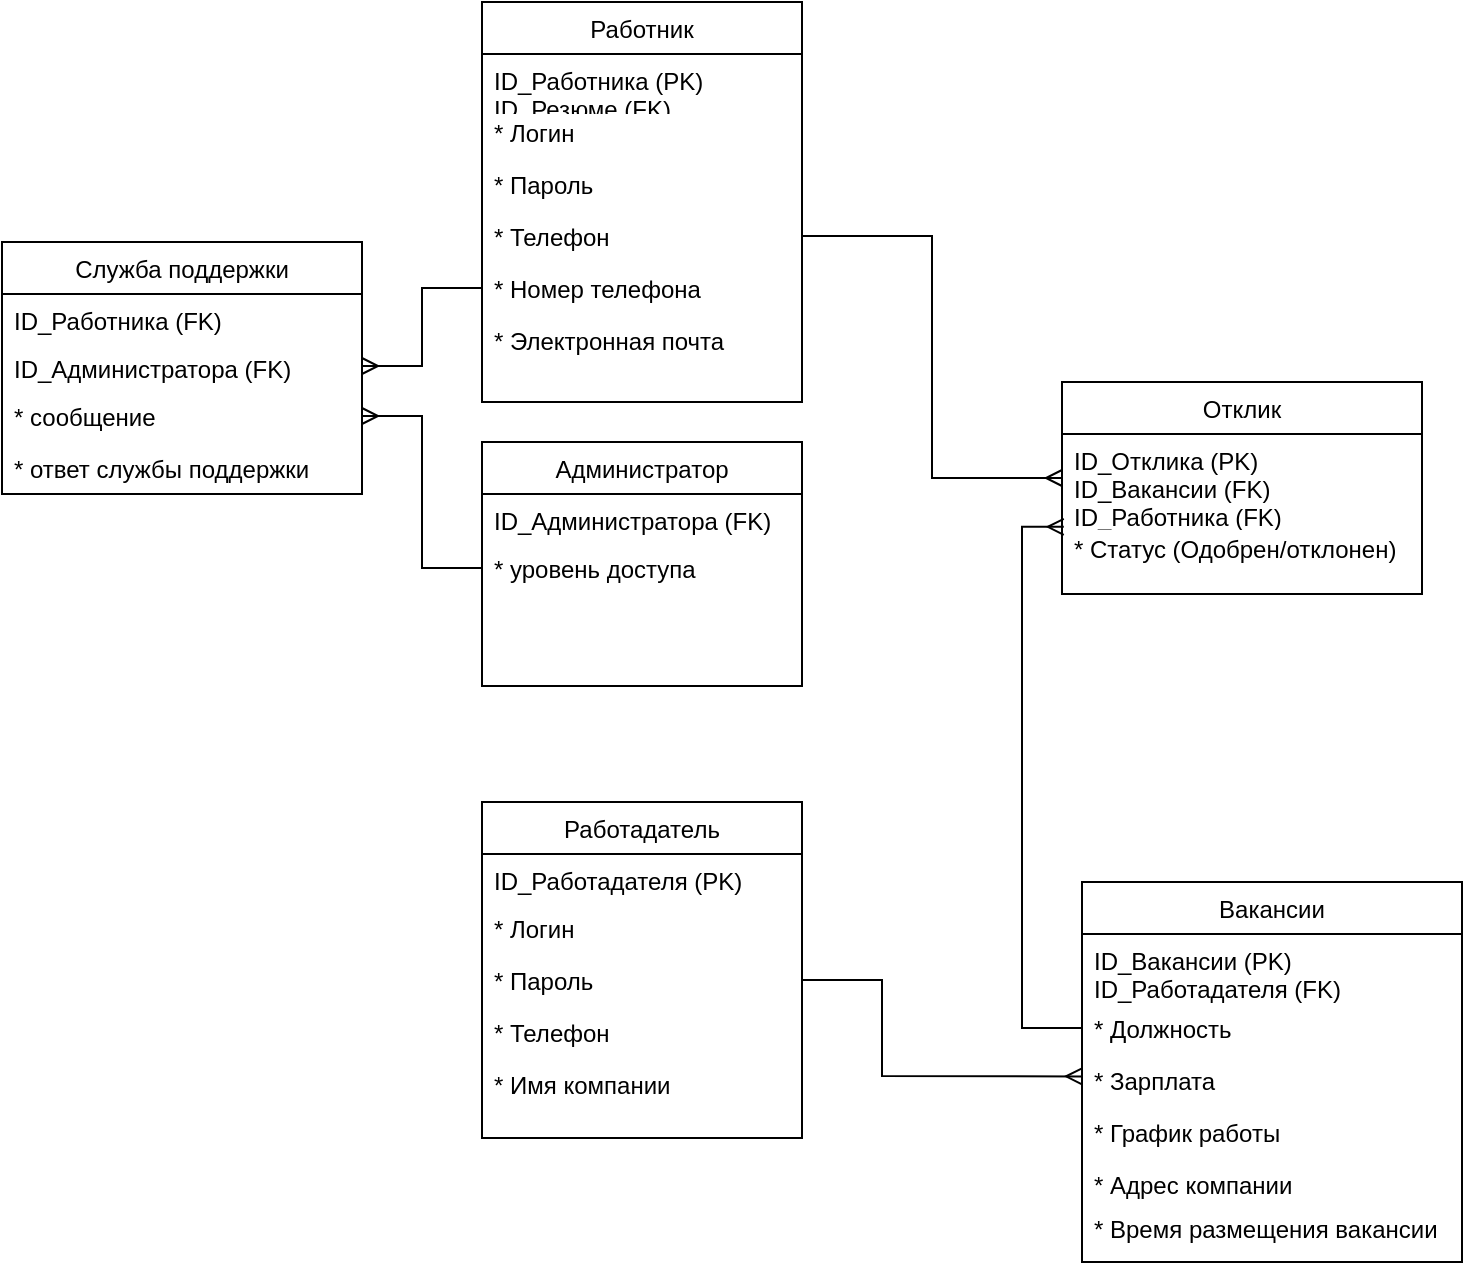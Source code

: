 <mxfile version="24.7.17">
  <diagram name="Страница — 1" id="2wP4ERP8vOAwc15nBko5">
    <mxGraphModel dx="1146" dy="775" grid="1" gridSize="10" guides="1" tooltips="1" connect="1" arrows="1" fold="1" page="1" pageScale="1" pageWidth="2339" pageHeight="3300" math="0" shadow="0">
      <root>
        <mxCell id="0" />
        <mxCell id="1" parent="0" />
        <mxCell id="Ngp7V2fDBUBwYiKxjSfk-1" value="Работник" style="swimlane;fontStyle=0;align=center;verticalAlign=top;childLayout=stackLayout;horizontal=1;startSize=26;horizontalStack=0;resizeParent=1;resizeLast=0;collapsible=1;marginBottom=0;rounded=0;shadow=0;strokeWidth=1;" parent="1" vertex="1">
          <mxGeometry x="480" y="200" width="160" height="200" as="geometry">
            <mxRectangle x="130" y="380" width="160" height="26" as="alternateBounds" />
          </mxGeometry>
        </mxCell>
        <mxCell id="Ngp7V2fDBUBwYiKxjSfk-2" value="ID_Работника (PK)&#xa;ID_Резюме (FK)" style="text;align=left;verticalAlign=top;spacingLeft=4;spacingRight=4;overflow=hidden;rotatable=0;points=[[0,0.5],[1,0.5]];portConstraint=eastwest;" parent="Ngp7V2fDBUBwYiKxjSfk-1" vertex="1">
          <mxGeometry y="26" width="160" height="26" as="geometry" />
        </mxCell>
        <mxCell id="Ngp7V2fDBUBwYiKxjSfk-4" value="* Логин" style="text;align=left;verticalAlign=top;spacingLeft=4;spacingRight=4;overflow=hidden;rotatable=0;points=[[0,0.5],[1,0.5]];portConstraint=eastwest;" parent="Ngp7V2fDBUBwYiKxjSfk-1" vertex="1">
          <mxGeometry y="52" width="160" height="26" as="geometry" />
        </mxCell>
        <mxCell id="Ngp7V2fDBUBwYiKxjSfk-5" value="* Пароль" style="text;align=left;verticalAlign=top;spacingLeft=4;spacingRight=4;overflow=hidden;rotatable=0;points=[[0,0.5],[1,0.5]];portConstraint=eastwest;" parent="Ngp7V2fDBUBwYiKxjSfk-1" vertex="1">
          <mxGeometry y="78" width="160" height="26" as="geometry" />
        </mxCell>
        <mxCell id="Ngp7V2fDBUBwYiKxjSfk-6" value="* Телефон" style="text;align=left;verticalAlign=top;spacingLeft=4;spacingRight=4;overflow=hidden;rotatable=0;points=[[0,0.5],[1,0.5]];portConstraint=eastwest;" parent="Ngp7V2fDBUBwYiKxjSfk-1" vertex="1">
          <mxGeometry y="104" width="160" height="26" as="geometry" />
        </mxCell>
        <mxCell id="Ngp7V2fDBUBwYiKxjSfk-7" value="* Номер телефона" style="text;align=left;verticalAlign=top;spacingLeft=4;spacingRight=4;overflow=hidden;rotatable=0;points=[[0,0.5],[1,0.5]];portConstraint=eastwest;" parent="Ngp7V2fDBUBwYiKxjSfk-1" vertex="1">
          <mxGeometry y="130" width="160" height="26" as="geometry" />
        </mxCell>
        <mxCell id="Ngp7V2fDBUBwYiKxjSfk-8" value="* Электронная почта" style="text;align=left;verticalAlign=top;spacingLeft=4;spacingRight=4;overflow=hidden;rotatable=0;points=[[0,0.5],[1,0.5]];portConstraint=eastwest;" parent="Ngp7V2fDBUBwYiKxjSfk-1" vertex="1">
          <mxGeometry y="156" width="160" height="26" as="geometry" />
        </mxCell>
        <mxCell id="Ngp7V2fDBUBwYiKxjSfk-17" value="Отклик" style="swimlane;fontStyle=0;align=center;verticalAlign=top;childLayout=stackLayout;horizontal=1;startSize=26;horizontalStack=0;resizeParent=1;resizeLast=0;collapsible=1;marginBottom=0;rounded=0;shadow=0;strokeWidth=1;" parent="1" vertex="1">
          <mxGeometry x="770" y="390" width="180" height="106" as="geometry">
            <mxRectangle x="130" y="380" width="160" height="26" as="alternateBounds" />
          </mxGeometry>
        </mxCell>
        <mxCell id="Ngp7V2fDBUBwYiKxjSfk-18" value="ID_Отклика (PK)&#xa;ID_Вакансии (FK)&#xa;ID_Работника (FK)&#xa;" style="text;align=left;verticalAlign=top;spacingLeft=4;spacingRight=4;overflow=hidden;rotatable=0;points=[[0,0.5],[1,0.5]];portConstraint=eastwest;" parent="Ngp7V2fDBUBwYiKxjSfk-17" vertex="1">
          <mxGeometry y="26" width="180" height="44" as="geometry" />
        </mxCell>
        <mxCell id="Ngp7V2fDBUBwYiKxjSfk-20" value="* Статус (Одобрен/отклонен)" style="text;align=left;verticalAlign=top;spacingLeft=4;spacingRight=4;overflow=hidden;rotatable=0;points=[[0,0.5],[1,0.5]];portConstraint=eastwest;" parent="Ngp7V2fDBUBwYiKxjSfk-17" vertex="1">
          <mxGeometry y="70" width="180" height="26" as="geometry" />
        </mxCell>
        <mxCell id="Ngp7V2fDBUBwYiKxjSfk-40" value="Вакансии" style="swimlane;fontStyle=0;align=center;verticalAlign=top;childLayout=stackLayout;horizontal=1;startSize=26;horizontalStack=0;resizeParent=1;resizeLast=0;collapsible=1;marginBottom=0;rounded=0;shadow=0;strokeWidth=1;" parent="1" vertex="1">
          <mxGeometry x="780" y="640" width="190" height="190" as="geometry">
            <mxRectangle x="130" y="380" width="160" height="26" as="alternateBounds" />
          </mxGeometry>
        </mxCell>
        <mxCell id="Ngp7V2fDBUBwYiKxjSfk-41" value="ID_Вакансии (PK)&#xa;ID_Работадателя (FK)&#xa;" style="text;align=left;verticalAlign=top;spacingLeft=4;spacingRight=4;overflow=hidden;rotatable=0;points=[[0,0.5],[1,0.5]];portConstraint=eastwest;" parent="Ngp7V2fDBUBwYiKxjSfk-40" vertex="1">
          <mxGeometry y="26" width="190" height="34" as="geometry" />
        </mxCell>
        <mxCell id="Ngp7V2fDBUBwYiKxjSfk-42" value="* Должность" style="text;align=left;verticalAlign=top;spacingLeft=4;spacingRight=4;overflow=hidden;rotatable=0;points=[[0,0.5],[1,0.5]];portConstraint=eastwest;" parent="Ngp7V2fDBUBwYiKxjSfk-40" vertex="1">
          <mxGeometry y="60" width="190" height="26" as="geometry" />
        </mxCell>
        <mxCell id="Ngp7V2fDBUBwYiKxjSfk-43" value="* Зарплата" style="text;align=left;verticalAlign=top;spacingLeft=4;spacingRight=4;overflow=hidden;rotatable=0;points=[[0,0.5],[1,0.5]];portConstraint=eastwest;" parent="Ngp7V2fDBUBwYiKxjSfk-40" vertex="1">
          <mxGeometry y="86" width="190" height="26" as="geometry" />
        </mxCell>
        <mxCell id="Ngp7V2fDBUBwYiKxjSfk-44" value="* График работы" style="text;align=left;verticalAlign=top;spacingLeft=4;spacingRight=4;overflow=hidden;rotatable=0;points=[[0,0.5],[1,0.5]];portConstraint=eastwest;" parent="Ngp7V2fDBUBwYiKxjSfk-40" vertex="1">
          <mxGeometry y="112" width="190" height="26" as="geometry" />
        </mxCell>
        <mxCell id="Ngp7V2fDBUBwYiKxjSfk-45" value="* Адрес компании" style="text;align=left;verticalAlign=top;spacingLeft=4;spacingRight=4;overflow=hidden;rotatable=0;points=[[0,0.5],[1,0.5]];portConstraint=eastwest;" parent="Ngp7V2fDBUBwYiKxjSfk-40" vertex="1">
          <mxGeometry y="138" width="190" height="22" as="geometry" />
        </mxCell>
        <mxCell id="Tu_SAbesiqPdsn4VlmVh-1" value="* Время размещения вакансии" style="text;align=left;verticalAlign=top;spacingLeft=4;spacingRight=4;overflow=hidden;rotatable=0;points=[[0,0.5],[1,0.5]];portConstraint=eastwest;" parent="Ngp7V2fDBUBwYiKxjSfk-40" vertex="1">
          <mxGeometry y="160" width="190" height="22" as="geometry" />
        </mxCell>
        <mxCell id="Ngp7V2fDBUBwYiKxjSfk-47" value="Работадатель" style="swimlane;fontStyle=0;align=center;verticalAlign=top;childLayout=stackLayout;horizontal=1;startSize=26;horizontalStack=0;resizeParent=1;resizeLast=0;collapsible=1;marginBottom=0;rounded=0;shadow=0;strokeWidth=1;" parent="1" vertex="1">
          <mxGeometry x="480" y="600" width="160" height="168" as="geometry">
            <mxRectangle x="130" y="380" width="160" height="26" as="alternateBounds" />
          </mxGeometry>
        </mxCell>
        <mxCell id="Ngp7V2fDBUBwYiKxjSfk-48" value="ID_Работадателя (PK)" style="text;align=left;verticalAlign=top;spacingLeft=4;spacingRight=4;overflow=hidden;rotatable=0;points=[[0,0.5],[1,0.5]];portConstraint=eastwest;" parent="Ngp7V2fDBUBwYiKxjSfk-47" vertex="1">
          <mxGeometry y="26" width="160" height="24" as="geometry" />
        </mxCell>
        <mxCell id="Ngp7V2fDBUBwYiKxjSfk-49" value="* Логин " style="text;align=left;verticalAlign=top;spacingLeft=4;spacingRight=4;overflow=hidden;rotatable=0;points=[[0,0.5],[1,0.5]];portConstraint=eastwest;" parent="Ngp7V2fDBUBwYiKxjSfk-47" vertex="1">
          <mxGeometry y="50" width="160" height="26" as="geometry" />
        </mxCell>
        <mxCell id="Ngp7V2fDBUBwYiKxjSfk-50" value="* Пароль" style="text;align=left;verticalAlign=top;spacingLeft=4;spacingRight=4;overflow=hidden;rotatable=0;points=[[0,0.5],[1,0.5]];portConstraint=eastwest;" parent="Ngp7V2fDBUBwYiKxjSfk-47" vertex="1">
          <mxGeometry y="76" width="160" height="26" as="geometry" />
        </mxCell>
        <mxCell id="Ngp7V2fDBUBwYiKxjSfk-51" value="* Телефон" style="text;align=left;verticalAlign=top;spacingLeft=4;spacingRight=4;overflow=hidden;rotatable=0;points=[[0,0.5],[1,0.5]];portConstraint=eastwest;" parent="Ngp7V2fDBUBwYiKxjSfk-47" vertex="1">
          <mxGeometry y="102" width="160" height="26" as="geometry" />
        </mxCell>
        <mxCell id="-0xbX5mkl8lAwWisp02A-12" value="* Имя компании" style="text;align=left;verticalAlign=top;spacingLeft=4;spacingRight=4;overflow=hidden;rotatable=0;points=[[0,0.5],[1,0.5]];portConstraint=eastwest;" parent="Ngp7V2fDBUBwYiKxjSfk-47" vertex="1">
          <mxGeometry y="128" width="160" height="26" as="geometry" />
        </mxCell>
        <mxCell id="-0xbX5mkl8lAwWisp02A-17" value="" style="endArrow=ERmany;html=1;rounded=0;exitX=1;exitY=0.5;exitDx=0;exitDy=0;entryX=-0.003;entryY=0.046;entryDx=0;entryDy=0;entryPerimeter=0;endFill=0;" parent="1" edge="1" source="Ngp7V2fDBUBwYiKxjSfk-50">
          <mxGeometry width="50" height="50" relative="1" as="geometry">
            <mxPoint x="640.48" y="550" as="sourcePoint" />
            <mxPoint x="780" y="737.196" as="targetPoint" />
            <Array as="points">
              <mxPoint x="680" y="689" />
              <mxPoint x="680" y="737" />
            </Array>
          </mxGeometry>
        </mxCell>
        <mxCell id="-0xbX5mkl8lAwWisp02A-20" style="edgeStyle=orthogonalEdgeStyle;rounded=0;orthogonalLoop=1;jettySize=auto;html=1;exitX=1;exitY=0.5;exitDx=0;exitDy=0;entryX=0;entryY=0.5;entryDx=0;entryDy=0;endArrow=ERmany;endFill=0;" parent="1" source="Ngp7V2fDBUBwYiKxjSfk-6" target="Ngp7V2fDBUBwYiKxjSfk-18" edge="1">
          <mxGeometry relative="1" as="geometry" />
        </mxCell>
        <mxCell id="-0xbX5mkl8lAwWisp02A-22" style="edgeStyle=orthogonalEdgeStyle;rounded=0;orthogonalLoop=1;jettySize=auto;html=1;exitX=0;exitY=0.5;exitDx=0;exitDy=0;entryX=0.005;entryY=0.093;entryDx=0;entryDy=0;entryPerimeter=0;endArrow=ERmany;endFill=0;" parent="1" source="Ngp7V2fDBUBwYiKxjSfk-42" target="Ngp7V2fDBUBwYiKxjSfk-20" edge="1">
          <mxGeometry relative="1" as="geometry" />
        </mxCell>
        <mxCell id="vqOZTGHZPI5NJtWymcYC-8" value="Служба поддержки" style="swimlane;fontStyle=0;align=center;verticalAlign=top;childLayout=stackLayout;horizontal=1;startSize=26;horizontalStack=0;resizeParent=1;resizeLast=0;collapsible=1;marginBottom=0;rounded=0;shadow=0;strokeWidth=1;" vertex="1" parent="1">
          <mxGeometry x="240" y="320" width="180" height="126" as="geometry">
            <mxRectangle x="130" y="380" width="160" height="26" as="alternateBounds" />
          </mxGeometry>
        </mxCell>
        <mxCell id="vqOZTGHZPI5NJtWymcYC-9" value="ID_Работника (FK)&#xa;" style="text;align=left;verticalAlign=top;spacingLeft=4;spacingRight=4;overflow=hidden;rotatable=0;points=[[0,0.5],[1,0.5]];portConstraint=eastwest;" vertex="1" parent="vqOZTGHZPI5NJtWymcYC-8">
          <mxGeometry y="26" width="180" height="24" as="geometry" />
        </mxCell>
        <mxCell id="vqOZTGHZPI5NJtWymcYC-16" value="ID_Администратора (FK)&#xa;" style="text;align=left;verticalAlign=top;spacingLeft=4;spacingRight=4;overflow=hidden;rotatable=0;points=[[0,0.5],[1,0.5]];portConstraint=eastwest;" vertex="1" parent="vqOZTGHZPI5NJtWymcYC-8">
          <mxGeometry y="50" width="180" height="24" as="geometry" />
        </mxCell>
        <mxCell id="vqOZTGHZPI5NJtWymcYC-10" value="* сообщение" style="text;align=left;verticalAlign=top;spacingLeft=4;spacingRight=4;overflow=hidden;rotatable=0;points=[[0,0.5],[1,0.5]];portConstraint=eastwest;" vertex="1" parent="vqOZTGHZPI5NJtWymcYC-8">
          <mxGeometry y="74" width="180" height="26" as="geometry" />
        </mxCell>
        <mxCell id="vqOZTGHZPI5NJtWymcYC-11" value="* ответ службы поддержки" style="text;align=left;verticalAlign=top;spacingLeft=4;spacingRight=4;overflow=hidden;rotatable=0;points=[[0,0.5],[1,0.5]];portConstraint=eastwest;" vertex="1" parent="vqOZTGHZPI5NJtWymcYC-8">
          <mxGeometry y="100" width="180" height="26" as="geometry" />
        </mxCell>
        <mxCell id="vqOZTGHZPI5NJtWymcYC-12" value="Администратор" style="swimlane;fontStyle=0;align=center;verticalAlign=top;childLayout=stackLayout;horizontal=1;startSize=26;horizontalStack=0;resizeParent=1;resizeLast=0;collapsible=1;marginBottom=0;rounded=0;shadow=0;strokeWidth=1;" vertex="1" parent="1">
          <mxGeometry x="480" y="420" width="160" height="122" as="geometry">
            <mxRectangle x="130" y="380" width="160" height="26" as="alternateBounds" />
          </mxGeometry>
        </mxCell>
        <mxCell id="vqOZTGHZPI5NJtWymcYC-13" value="ID_Администратора (FK)&#xa;" style="text;align=left;verticalAlign=top;spacingLeft=4;spacingRight=4;overflow=hidden;rotatable=0;points=[[0,0.5],[1,0.5]];portConstraint=eastwest;" vertex="1" parent="vqOZTGHZPI5NJtWymcYC-12">
          <mxGeometry y="26" width="160" height="24" as="geometry" />
        </mxCell>
        <mxCell id="vqOZTGHZPI5NJtWymcYC-14" value="* уровень доступа" style="text;align=left;verticalAlign=top;spacingLeft=4;spacingRight=4;overflow=hidden;rotatable=0;points=[[0,0.5],[1,0.5]];portConstraint=eastwest;" vertex="1" parent="vqOZTGHZPI5NJtWymcYC-12">
          <mxGeometry y="50" width="160" height="26" as="geometry" />
        </mxCell>
        <mxCell id="vqOZTGHZPI5NJtWymcYC-17" style="edgeStyle=orthogonalEdgeStyle;rounded=0;orthogonalLoop=1;jettySize=auto;html=1;exitX=1;exitY=0.5;exitDx=0;exitDy=0;entryX=0;entryY=0.5;entryDx=0;entryDy=0;endArrow=none;endFill=0;startArrow=ERmany;startFill=0;" edge="1" parent="1" source="vqOZTGHZPI5NJtWymcYC-10" target="vqOZTGHZPI5NJtWymcYC-14">
          <mxGeometry relative="1" as="geometry" />
        </mxCell>
        <mxCell id="vqOZTGHZPI5NJtWymcYC-18" style="edgeStyle=orthogonalEdgeStyle;rounded=0;orthogonalLoop=1;jettySize=auto;html=1;exitX=0;exitY=0.5;exitDx=0;exitDy=0;entryX=1;entryY=0.5;entryDx=0;entryDy=0;endArrow=ERmany;endFill=0;" edge="1" parent="1" source="Ngp7V2fDBUBwYiKxjSfk-7" target="vqOZTGHZPI5NJtWymcYC-16">
          <mxGeometry relative="1" as="geometry" />
        </mxCell>
      </root>
    </mxGraphModel>
  </diagram>
</mxfile>
